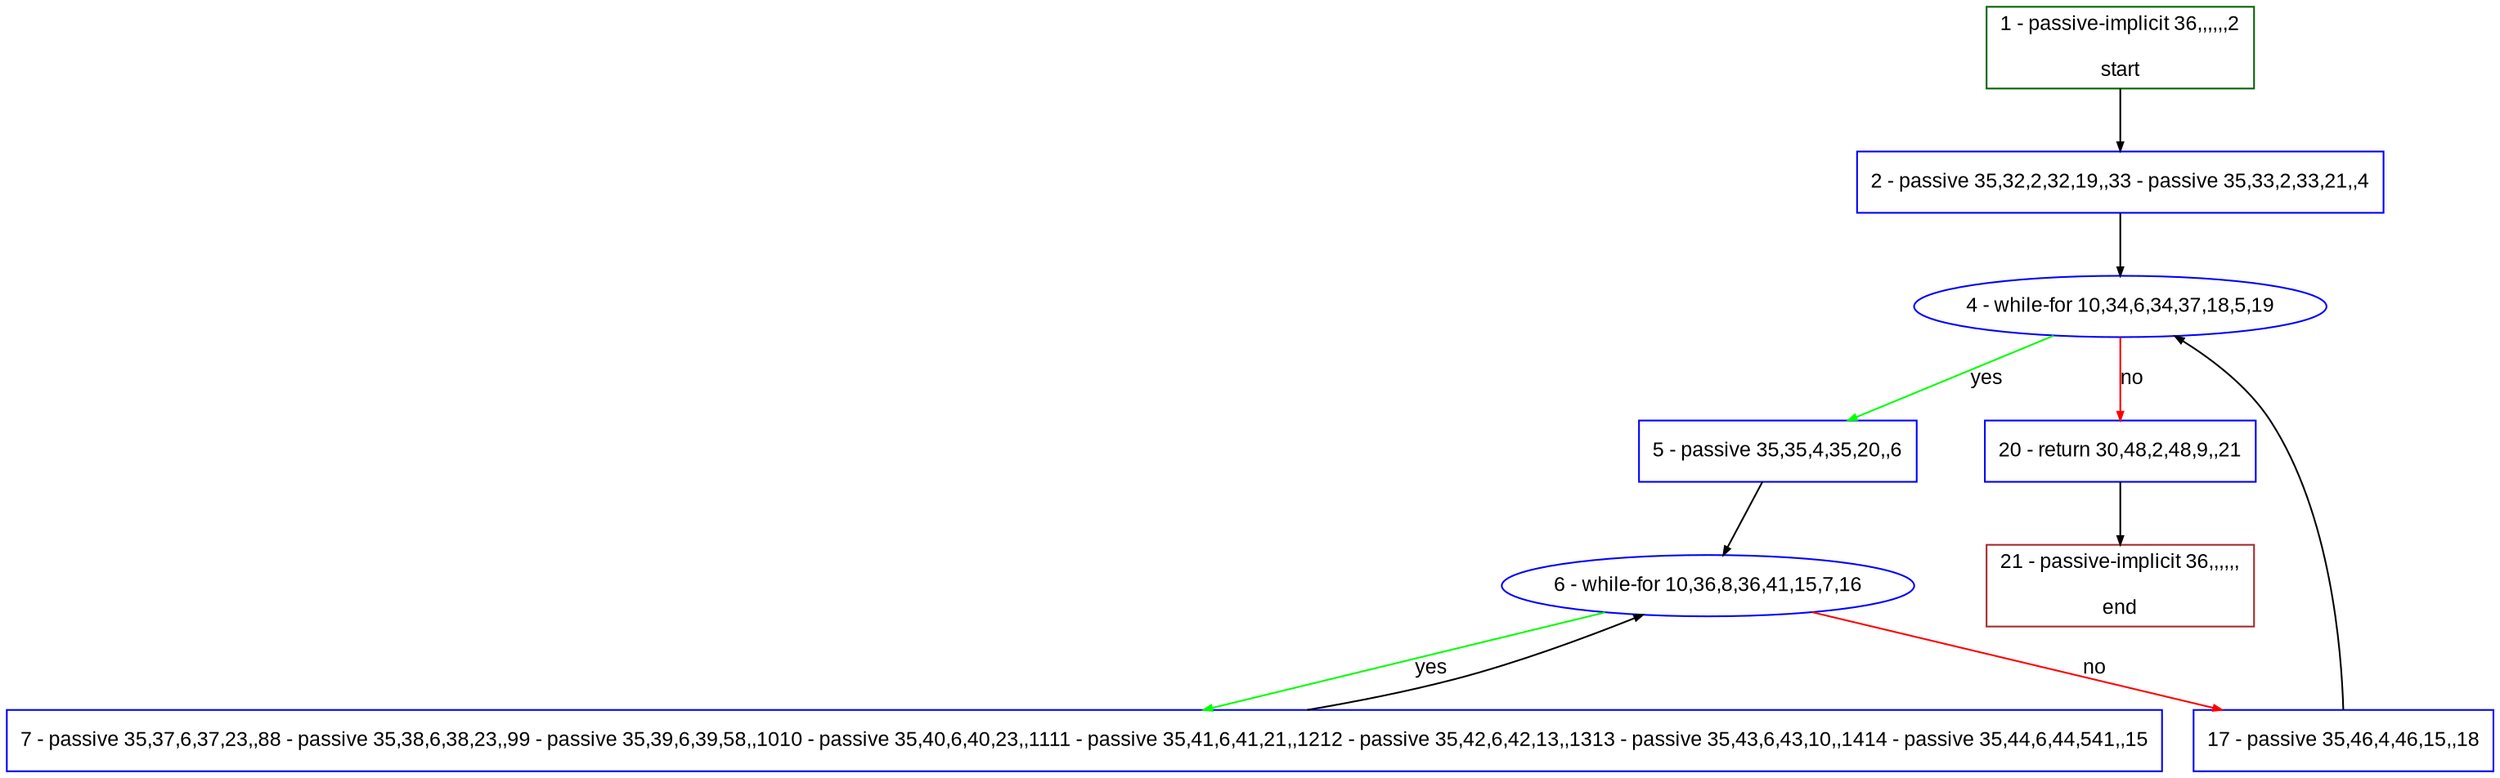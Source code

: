 digraph "" {
  graph [pack="true", label="", fontsize="12", packmode="clust", fontname="Arial", fillcolor="#FFFFCC", bgcolor="white", style="rounded,filled", compound="true"];
  node [node_initialized="no", label="", color="grey", fontsize="12", fillcolor="white", fontname="Arial", style="filled", shape="rectangle", compound="true", fixedsize="false"];
  edge [fontcolor="black", arrowhead="normal", arrowtail="none", arrowsize="0.5", ltail="", label="", color="black", fontsize="12", lhead="", fontname="Arial", dir="forward", compound="true"];
  __N1 [label="2 - passive 35,32,2,32,19,,33 - passive 35,33,2,33,21,,4", color="#0000ff", fillcolor="#ffffff", style="filled", shape="box"];
  __N2 [label="1 - passive-implicit 36,,,,,,2\n\nstart", color="#006400", fillcolor="#ffffff", style="filled", shape="box"];
  __N3 [label="4 - while-for 10,34,6,34,37,18,5,19", color="#0000ff", fillcolor="#ffffff", style="filled", shape="oval"];
  __N4 [label="5 - passive 35,35,4,35,20,,6", color="#0000ff", fillcolor="#ffffff", style="filled", shape="box"];
  __N5 [label="20 - return 30,48,2,48,9,,21", color="#0000ff", fillcolor="#ffffff", style="filled", shape="box"];
  __N6 [label="6 - while-for 10,36,8,36,41,15,7,16", color="#0000ff", fillcolor="#ffffff", style="filled", shape="oval"];
  __N7 [label="7 - passive 35,37,6,37,23,,88 - passive 35,38,6,38,23,,99 - passive 35,39,6,39,58,,1010 - passive 35,40,6,40,23,,1111 - passive 35,41,6,41,21,,1212 - passive 35,42,6,42,13,,1313 - passive 35,43,6,43,10,,1414 - passive 35,44,6,44,541,,15", color="#0000ff", fillcolor="#ffffff", style="filled", shape="box"];
  __N8 [label="17 - passive 35,46,4,46,15,,18", color="#0000ff", fillcolor="#ffffff", style="filled", shape="box"];
  __N9 [label="21 - passive-implicit 36,,,,,,\n\nend", color="#a52a2a", fillcolor="#ffffff", style="filled", shape="box"];
  __N2 -> __N1 [arrowhead="normal", arrowtail="none", color="#000000", label="", dir="forward"];
  __N1 -> __N3 [arrowhead="normal", arrowtail="none", color="#000000", label="", dir="forward"];
  __N3 -> __N4 [arrowhead="normal", arrowtail="none", color="#00ff00", label="yes", dir="forward"];
  __N3 -> __N5 [arrowhead="normal", arrowtail="none", color="#ff0000", label="no", dir="forward"];
  __N4 -> __N6 [arrowhead="normal", arrowtail="none", color="#000000", label="", dir="forward"];
  __N6 -> __N7 [arrowhead="normal", arrowtail="none", color="#00ff00", label="yes", dir="forward"];
  __N7 -> __N6 [arrowhead="normal", arrowtail="none", color="#000000", label="", dir="forward"];
  __N6 -> __N8 [arrowhead="normal", arrowtail="none", color="#ff0000", label="no", dir="forward"];
  __N8 -> __N3 [arrowhead="normal", arrowtail="none", color="#000000", label="", dir="forward"];
  __N5 -> __N9 [arrowhead="normal", arrowtail="none", color="#000000", label="", dir="forward"];
}
